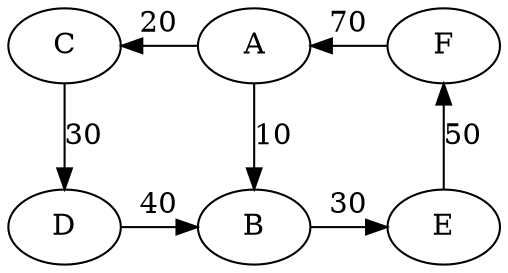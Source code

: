 digraph cercle {
    A -> B [label="10"]
    A -> C [constraint=false label="20"]
    C -> D [label="30"]
    D -> B [label="40"]
    B -> E [label="30"]
    E -> F [label="50"]
    F -> A [constraint=false label="70"]
    { rank=same; A C F }
    { rank=same; B D E }

}
